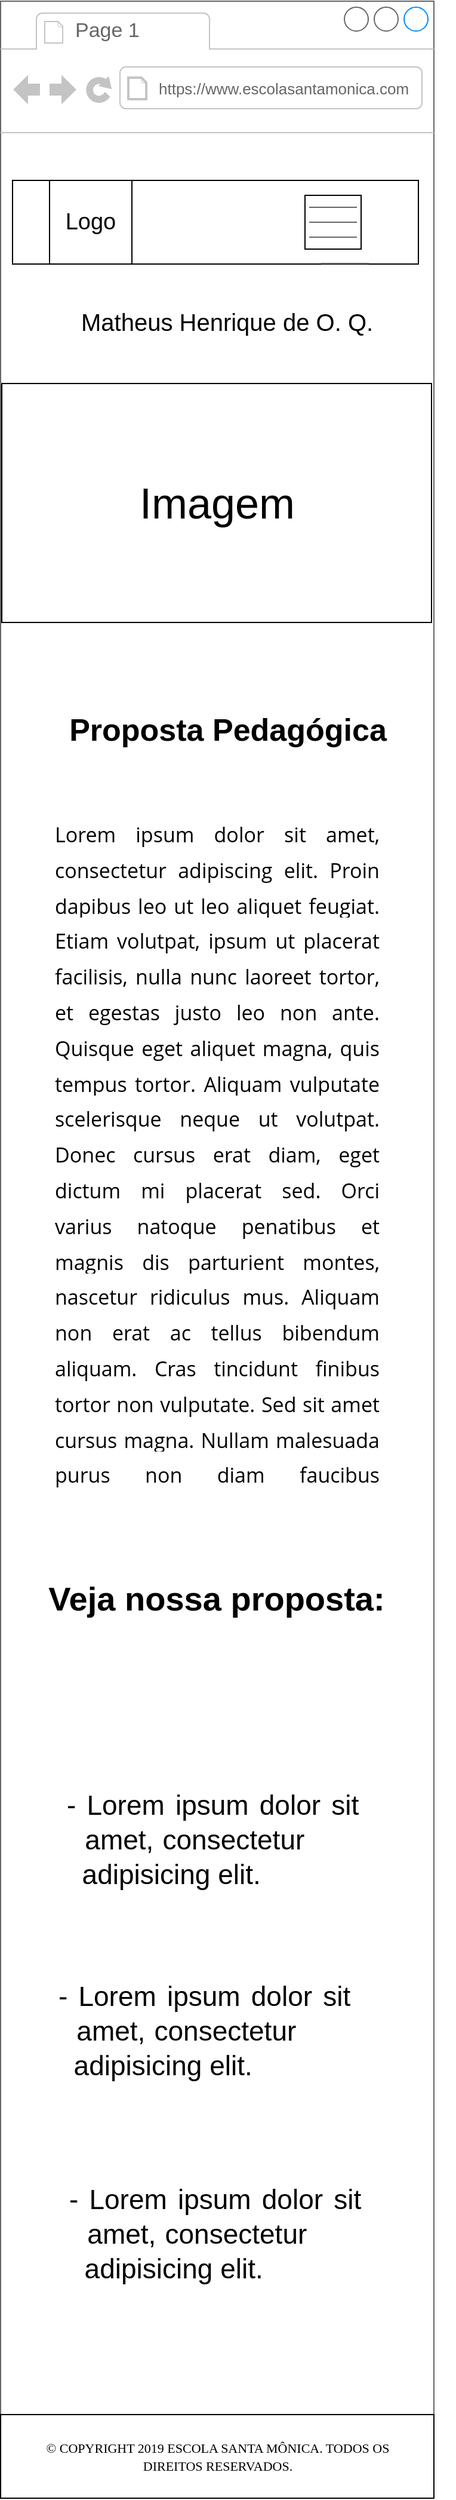 <mxfile version="12.2.2" type="device" pages="1"><diagram name="Page-1" id="2cc2dc42-3aac-f2a9-1cec-7a8b7cbee084"><mxGraphModel dx="838" dy="481" grid="1" gridSize="10" guides="1" tooltips="1" connect="1" arrows="1" fold="1" page="1" pageScale="1" pageWidth="390" pageHeight="844" background="#ffffff" math="0" shadow="0"><root><mxCell id="0"/><mxCell id="1" parent="0"/><mxCell id="7026571954dc6520-1" value="" style="strokeWidth=1;shadow=0;dashed=0;align=center;html=1;shape=mxgraph.mockup.containers.browserWindow;rSize=0;strokeColor=#666666;mainText=,;recursiveResize=0;rounded=0;labelBackgroundColor=none;fontFamily=Verdana;fontSize=12" parent="1" vertex="1"><mxGeometry x="9.5" y="20" width="363" height="2020" as="geometry"/></mxCell><mxCell id="7026571954dc6520-2" value="Page 1" style="strokeWidth=1;shadow=0;dashed=0;align=center;html=1;shape=mxgraph.mockup.containers.anchor;fontSize=17;fontColor=#666666;align=left;" parent="7026571954dc6520-1" vertex="1"><mxGeometry x="60" y="12" width="110" height="26" as="geometry"/></mxCell><mxCell id="7026571954dc6520-3" value="&lt;font style=&quot;font-size: 13px&quot;&gt;https://www.escolasantamonica.com&lt;/font&gt;" style="strokeWidth=1;shadow=0;dashed=0;align=center;html=1;shape=mxgraph.mockup.containers.anchor;rSize=0;fontSize=17;fontColor=#666666;align=left;" parent="7026571954dc6520-1" vertex="1"><mxGeometry x="130" y="60" width="250" height="26" as="geometry"/></mxCell><mxCell id="7026571954dc6520-15" value="" style="verticalLabelPosition=bottom;shadow=0;dashed=0;align=center;html=1;verticalAlign=top;strokeWidth=1;shape=mxgraph.mockup.markup.line;strokeColor=#999999;rounded=0;labelBackgroundColor=none;fillColor=#ffffff;fontFamily=Verdana;fontSize=12;fontColor=#000000;" parent="7026571954dc6520-1" vertex="1"><mxGeometry y="310" width="360" height="20" as="geometry"/></mxCell><mxCell id="ewFMJKoFP-ZU7OxCMfp1-6" value="" style="rounded=0;whiteSpace=wrap;html=1;" parent="7026571954dc6520-1" vertex="1"><mxGeometry x="10" y="150" width="340" height="70" as="geometry"/></mxCell><mxCell id="LknnjQaEfYmoo1W9SwDh-1" value="&lt;font size=&quot;1&quot;&gt;&lt;b style=&quot;font-size: 26px&quot;&gt;Proposta Pedagógica&lt;/b&gt;&lt;/font&gt;" style="text;html=1;strokeColor=none;fillColor=none;align=center;verticalAlign=middle;whiteSpace=wrap;rounded=0;" parent="7026571954dc6520-1" vertex="1"><mxGeometry x="30" y="600" width="320" height="20" as="geometry"/></mxCell><mxCell id="-dpj6S0NeJxW6NMufKab-1" value="&lt;font style=&quot;font-size: 36px&quot;&gt;Imagem&lt;/font&gt;" style="rounded=0;whiteSpace=wrap;html=1;" parent="7026571954dc6520-1" vertex="1"><mxGeometry x="1" y="320" width="360" height="200" as="geometry"/></mxCell><mxCell id="-dpj6S0NeJxW6NMufKab-2" value="&lt;h1 style=&quot;text-align: justify&quot;&gt;&lt;span style=&quot;font-family: &amp;#34;open sans&amp;#34; , &amp;#34;arial&amp;#34; , sans-serif ; font-weight: 400 ; background-color: rgb(255 , 255 , 255)&quot;&gt;&lt;font style=&quot;font-size: 17px&quot;&gt;Lorem ipsum dolor sit amet, consectetur adipiscing elit. Proin dapibus leo ut leo aliquet feugiat. Etiam volutpat, ipsum ut placerat facilisis, nulla nunc laoreet tortor, et egestas justo leo non ante. Quisque eget aliquet magna, quis tempus tortor. Aliquam vulputate scelerisque neque ut volutpat. Donec cursus erat diam, eget dictum mi placerat sed. Orci varius natoque penatibus et magnis dis parturient montes, nascetur ridiculus mus. Aliquam non erat ac tellus bibendum aliquam. Cras tincidunt finibus tortor non vulputate. Sed sit amet cursus magna. Nullam malesuada purus non diam faucibus accumsan.&lt;/font&gt;&lt;/span&gt;&lt;br&gt;&lt;/h1&gt;" style="text;html=1;strokeColor=none;fillColor=none;spacing=5;spacingTop=-20;whiteSpace=wrap;overflow=hidden;rounded=0;align=left;" parent="7026571954dc6520-1" vertex="1"><mxGeometry x="40" y="674.5" width="280" height="570" as="geometry"/></mxCell><mxCell id="-dpj6S0NeJxW6NMufKab-3" value="&lt;font size=&quot;1&quot;&gt;&lt;b style=&quot;font-size: 28px&quot;&gt;Veja nossa proposta:&lt;/b&gt;&lt;/font&gt;" style="text;html=1;strokeColor=none;fillColor=none;align=center;verticalAlign=middle;whiteSpace=wrap;rounded=0;" parent="7026571954dc6520-1" vertex="1"><mxGeometry x="20" y="1327" width="321" height="20" as="geometry"/></mxCell><mxCell id="ooY7JuZfbd6oEQLErSAs-4" value="&lt;h1 style=&quot;text-align: justify&quot;&gt;&lt;span style=&quot;font-weight: normal&quot;&gt;&lt;font style=&quot;font-size: 23px&quot;&gt;- Lorem ipsum dolor sit&amp;nbsp; &amp;nbsp; amet, consectetur&amp;nbsp; &amp;nbsp; &amp;nbsp; &amp;nbsp; &amp;nbsp; adipisicing elit.&lt;/font&gt;&lt;/span&gt;&lt;/h1&gt;" style="text;html=1;strokeColor=none;fillColor=none;spacing=5;spacingTop=-20;whiteSpace=wrap;overflow=hidden;rounded=0;" parent="7026571954dc6520-1" vertex="1"><mxGeometry x="50.5" y="1490" width="259" height="120" as="geometry"/></mxCell><mxCell id="ooY7JuZfbd6oEQLErSAs-5" value="" style="rounded=0;whiteSpace=wrap;html=1;" parent="7026571954dc6520-1" vertex="1"><mxGeometry x="41" y="150" width="69" height="70" as="geometry"/></mxCell><mxCell id="ooY7JuZfbd6oEQLErSAs-7" value="&lt;font style=&quot;font-size: 19px&quot;&gt;Logo&lt;/font&gt;" style="text;html=1;strokeColor=none;fillColor=none;align=center;verticalAlign=middle;whiteSpace=wrap;rounded=0;" parent="7026571954dc6520-1" vertex="1"><mxGeometry x="55.5" y="175" width="40" height="20" as="geometry"/></mxCell><mxCell id="ooY7JuZfbd6oEQLErSAs-10" value="" style="endArrow=none;html=1;fillColor=#f5f5f5;strokeColor=#666666;" parent="7026571954dc6520-1" edge="1"><mxGeometry width="50" height="50" relative="1" as="geometry"><mxPoint x="268.5" y="219.5" as="sourcePoint"/><mxPoint x="308.5" y="219.5" as="targetPoint"/></mxGeometry></mxCell><mxCell id="ooY7JuZfbd6oEQLErSAs-6" value="" style="rounded=0;whiteSpace=wrap;html=1;" parent="7026571954dc6520-1" vertex="1"><mxGeometry x="255" y="162.5" width="47" height="45" as="geometry"/></mxCell><mxCell id="ooY7JuZfbd6oEQLErSAs-8" value="" style="endArrow=none;html=1;fillColor=#f5f5f5;strokeColor=#666666;" parent="7026571954dc6520-1" edge="1"><mxGeometry width="50" height="50" relative="1" as="geometry"><mxPoint x="258.5" y="172.5" as="sourcePoint"/><mxPoint x="298.5" y="172.5" as="targetPoint"/></mxGeometry></mxCell><mxCell id="JJeK9k6naaMG6mcXPCUJ-2" value="" style="endArrow=none;html=1;fillColor=#f5f5f5;strokeColor=#666666;" parent="7026571954dc6520-1" edge="1"><mxGeometry width="50" height="50" relative="1" as="geometry"><mxPoint x="258.5" y="185" as="sourcePoint"/><mxPoint x="298.5" y="185" as="targetPoint"/></mxGeometry></mxCell><mxCell id="JJeK9k6naaMG6mcXPCUJ-3" value="" style="endArrow=none;html=1;fillColor=#f5f5f5;strokeColor=#666666;" parent="7026571954dc6520-1" edge="1"><mxGeometry width="50" height="50" relative="1" as="geometry"><mxPoint x="258.5" y="197.5" as="sourcePoint"/><mxPoint x="298.5" y="197.5" as="targetPoint"/></mxGeometry></mxCell><mxCell id="JJeK9k6naaMG6mcXPCUJ-4" value="&lt;h1 style=&quot;text-align: justify&quot;&gt;&lt;span style=&quot;font-weight: normal&quot;&gt;&lt;font style=&quot;font-size: 23px&quot;&gt;- Lorem ipsum dolor sit&amp;nbsp; &amp;nbsp; amet, consectetur&amp;nbsp; &amp;nbsp; &amp;nbsp; &amp;nbsp; &amp;nbsp; adipisicing elit.&lt;/font&gt;&lt;/span&gt;&lt;/h1&gt;" style="text;html=1;strokeColor=none;fillColor=none;spacing=5;spacingTop=-20;whiteSpace=wrap;overflow=hidden;rounded=0;" parent="7026571954dc6520-1" vertex="1"><mxGeometry x="43" y="1650" width="259" height="120" as="geometry"/></mxCell><mxCell id="JJeK9k6naaMG6mcXPCUJ-5" value="&lt;h1 style=&quot;text-align: justify&quot;&gt;&lt;span style=&quot;font-weight: normal&quot;&gt;&lt;font style=&quot;font-size: 23px&quot;&gt;- Lorem ipsum dolor sit&amp;nbsp; &amp;nbsp; amet, consectetur&amp;nbsp; &amp;nbsp; &amp;nbsp; &amp;nbsp; &amp;nbsp; adipisicing elit.&lt;/font&gt;&lt;/span&gt;&lt;/h1&gt;" style="text;html=1;strokeColor=none;fillColor=none;spacing=5;spacingTop=-20;whiteSpace=wrap;overflow=hidden;rounded=0;" parent="7026571954dc6520-1" vertex="1"><mxGeometry x="52" y="1820" width="259" height="120" as="geometry"/></mxCell><mxCell id="lsI3RS781MWtghH1kjlR-1" value="&lt;font style=&quot;font-size: 20px&quot;&gt;Matheus Henrique de O. Q.&lt;/font&gt;" style="text;html=1;" vertex="1" parent="7026571954dc6520-1"><mxGeometry x="65.5" y="250" width="240" height="30" as="geometry"/></mxCell><mxCell id="-dpj6S0NeJxW6NMufKab-8" value="" style="rounded=0;whiteSpace=wrap;html=1;" parent="1" vertex="1"><mxGeometry x="9.5" y="2040" width="363" height="70" as="geometry"/></mxCell><mxCell id="-dpj6S0NeJxW6NMufKab-9" value="&lt;span style=&quot;font-family: &amp;#34;londrina solid&amp;#34; , cursive ; text-transform: uppercase ; background-color: rgb(255 , 255 , 255)&quot;&gt;&lt;font style=&quot;font-size: 11px&quot;&gt;© COPYRIGHT 2019 ESCOLA SANTA MÔNICA. TODOS OS DIREITOS RESERVADOS.&lt;/font&gt;&lt;/span&gt;" style="text;html=1;align=center;verticalAlign=middle;whiteSpace=wrap;rounded=0;" parent="1" vertex="1"><mxGeometry x="30.5" y="2065" width="321" height="20" as="geometry"/></mxCell></root></mxGraphModel></diagram></mxfile>